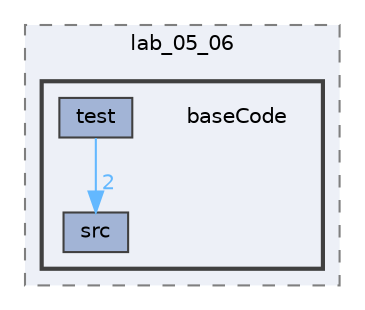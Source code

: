 digraph "pratica/lab_05_06/baseCode"
{
 // LATEX_PDF_SIZE
  bgcolor="transparent";
  edge [fontname=Helvetica,fontsize=10,labelfontname=Helvetica,labelfontsize=10];
  node [fontname=Helvetica,fontsize=10,shape=box,height=0.2,width=0.4];
  compound=true
  subgraph clusterdir_a66691943daea896bb673c91514d19be {
    graph [ bgcolor="#edf0f7", pencolor="grey50", label="lab_05_06", fontname=Helvetica,fontsize=10 style="filled,dashed", URL="dir_a66691943daea896bb673c91514d19be.html",tooltip=""]
  subgraph clusterdir_1863ea897b4e0e82e2ee2a9a7accb719 {
    graph [ bgcolor="#edf0f7", pencolor="grey25", label="", fontname=Helvetica,fontsize=10 style="filled,bold", URL="dir_1863ea897b4e0e82e2ee2a9a7accb719.html",tooltip=""]
    dir_1863ea897b4e0e82e2ee2a9a7accb719 [shape=plaintext, label="baseCode"];
  dir_b729134f716456b539af0817a5c022ea [label="src", fillcolor="#a2b4d6", color="grey25", style="filled", URL="dir_b729134f716456b539af0817a5c022ea.html",tooltip=""];
  dir_9631ddb14e4650dc7df4d33437ec39c9 [label="test", fillcolor="#a2b4d6", color="grey25", style="filled", URL="dir_9631ddb14e4650dc7df4d33437ec39c9.html",tooltip=""];
  }
  }
  dir_9631ddb14e4650dc7df4d33437ec39c9->dir_b729134f716456b539af0817a5c022ea [headlabel="2", labeldistance=1.5 headhref="dir_000005_000003.html" color="steelblue1" fontcolor="steelblue1"];
}
